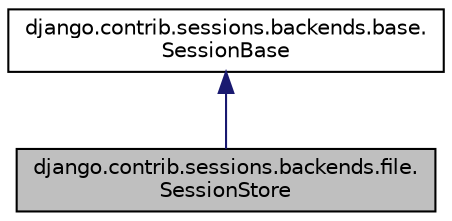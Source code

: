 digraph "django.contrib.sessions.backends.file.SessionStore"
{
 // LATEX_PDF_SIZE
  edge [fontname="Helvetica",fontsize="10",labelfontname="Helvetica",labelfontsize="10"];
  node [fontname="Helvetica",fontsize="10",shape=record];
  Node1 [label="django.contrib.sessions.backends.file.\lSessionStore",height=0.2,width=0.4,color="black", fillcolor="grey75", style="filled", fontcolor="black",tooltip=" "];
  Node2 -> Node1 [dir="back",color="midnightblue",fontsize="10",style="solid"];
  Node2 [label="django.contrib.sessions.backends.base.\lSessionBase",height=0.2,width=0.4,color="black", fillcolor="white", style="filled",URL="$classdjango_1_1contrib_1_1sessions_1_1backends_1_1base_1_1_session_base.html",tooltip=" "];
}
